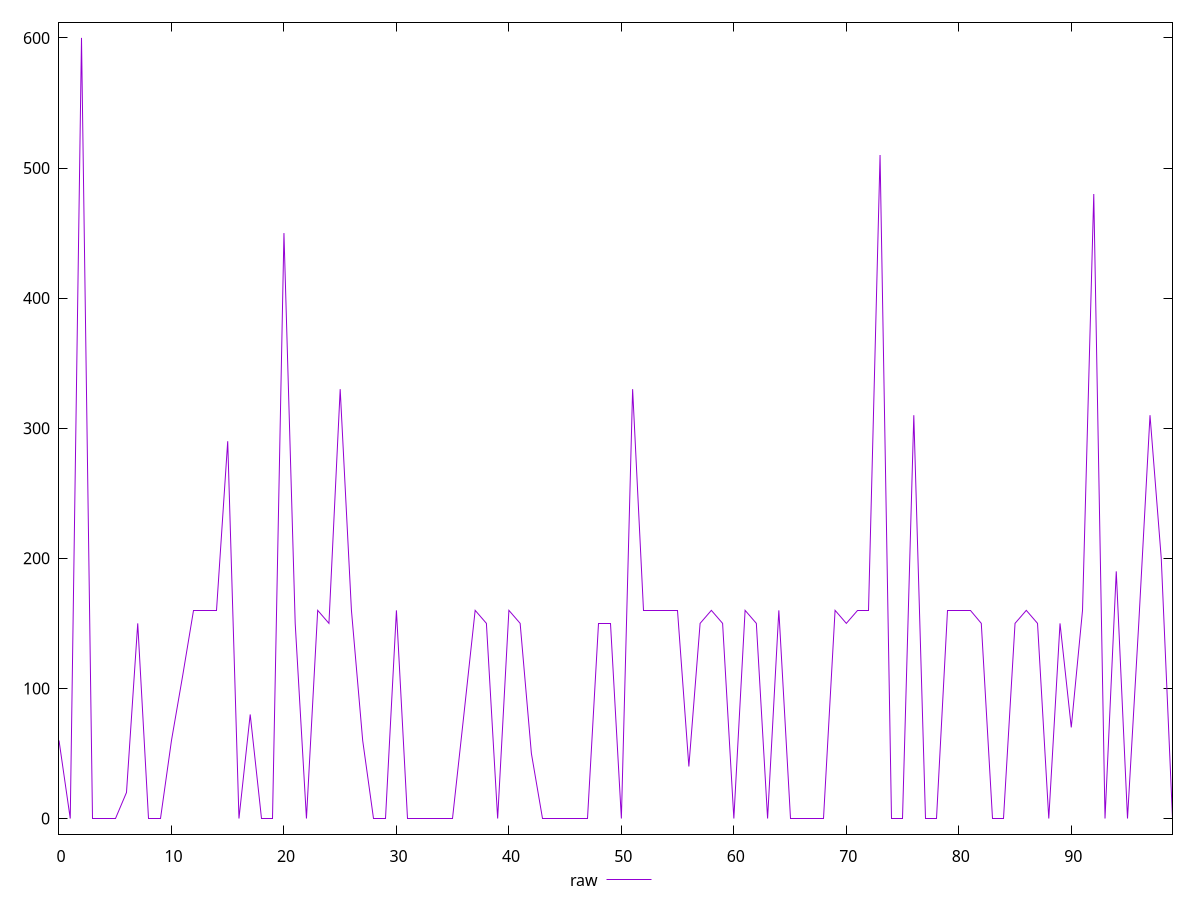 reset

$raw <<EOF
0 60
1 0
2 600
3 0
4 0
5 0
6 20
7 150
8 0
9 0
10 60
11 110
12 160
13 160
14 160
15 290
16 0
17 80
18 0
19 0
20 450
21 150
22 0
23 160
24 150
25 330
26 160
27 60
28 0
29 0
30 160
31 0
32 0
33 0
34 0
35 0
36 80
37 160
38 150
39 0
40 160
41 150
42 50
43 0
44 0
45 0
46 0
47 0
48 150
49 150
50 0
51 330
52 160
53 160
54 160
55 160
56 40
57 150
58 160
59 150
60 0
61 160
62 150
63 0
64 160
65 0
66 0
67 0
68 0
69 160
70 150
71 160
72 160
73 510
74 0
75 0
76 310
77 0
78 0
79 160
80 160
81 160
82 150
83 0
84 0
85 150
86 160
87 150
88 0
89 150
90 70
91 160
92 480
93 0
94 190
95 0
96 150
97 310
98 200
99 0
EOF

set key outside below
set xrange [0:99]
set yrange [-12:612]
set trange [-12:612]
set terminal svg size 640, 500 enhanced background rgb 'white'
set output "report_00015_2021-02-09T16-11-33.973Z/unused-css-rules/samples/pages+cached/raw/values.svg"

plot $raw title "raw" with line

reset
